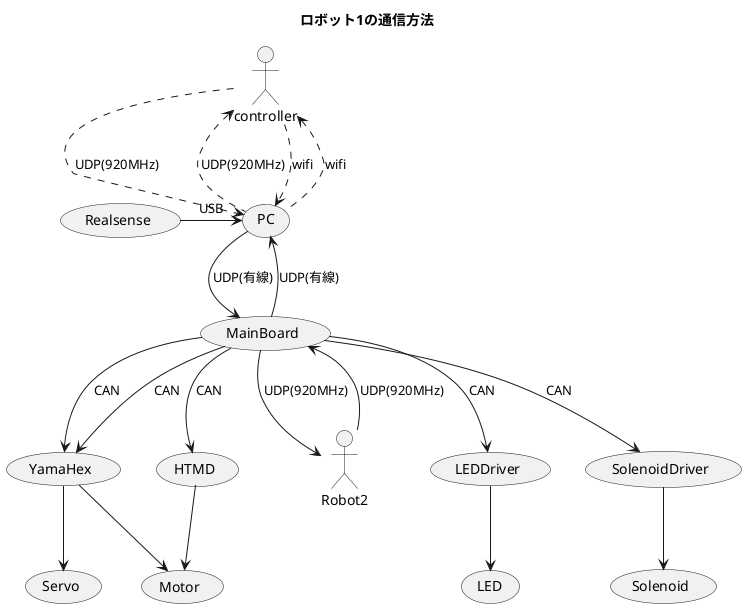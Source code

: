 @startuml robot1_communication_type
title ロボット1の通信方法
controller .down.> (PC): UDP(920MHz)
(PC) .up.> controller: UDP(920MHz)
controller .down.> (PC): wifi
(PC) .up.> controller: wifi
(MainBoard) -down-> (YamaHex): CAN
(MainBoard) -down-> (YamaHex): CAN
(YamaHex) -down-> (Motor)
(YamaHex) -down-> (Servo)
(MainBoard) -down-> (LEDDriver): CAN
(LEDDriver) -down-> (LED)
(PC) -down-> (MainBoard): UDP(有線)
(MainBoard) -up-> (PC): UDP(有線)
(Realsense) -right-> (PC): USB
(MainBoard) -down-> Robot2: UDP(920MHz)
Robot2 -up-> (MainBoard): UDP(920MHz)
(MainBoard) -down-> (HTMD): CAN
(HTMD) -down-> (Motor)
(MainBoard) -down-> (SolenoidDriver): CAN
(SolenoidDriver) -down-> (Solenoid)
@enduml
